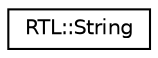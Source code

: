 digraph "Иерархия классов. Графический вид."
{
  edge [fontname="Helvetica",fontsize="10",labelfontname="Helvetica",labelfontsize="10"];
  node [fontname="Helvetica",fontsize="10",shape=record];
  rankdir="LR";
  Node0 [label="RTL::String",height=0.2,width=0.4,color="black", fillcolor="white", style="filled",URL="$classRTL_1_1String.html",tooltip="Red Template Library String class. "];
}
